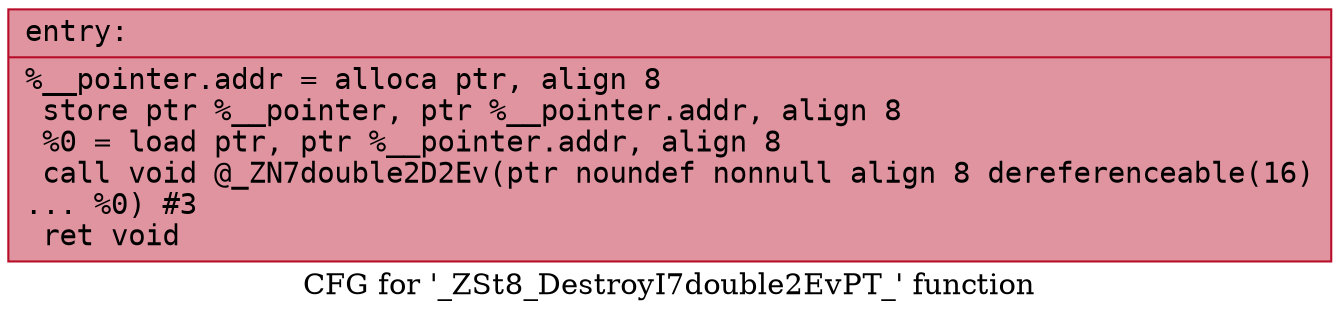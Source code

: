 digraph "CFG for '_ZSt8_DestroyI7double2EvPT_' function" {
	label="CFG for '_ZSt8_DestroyI7double2EvPT_' function";

	Node0x56307d6cad50 [shape=record,color="#b70d28ff", style=filled, fillcolor="#b70d2870" fontname="Courier",label="{entry:\l|  %__pointer.addr = alloca ptr, align 8\l  store ptr %__pointer, ptr %__pointer.addr, align 8\l  %0 = load ptr, ptr %__pointer.addr, align 8\l  call void @_ZN7double2D2Ev(ptr noundef nonnull align 8 dereferenceable(16)\l... %0) #3\l  ret void\l}"];
}
